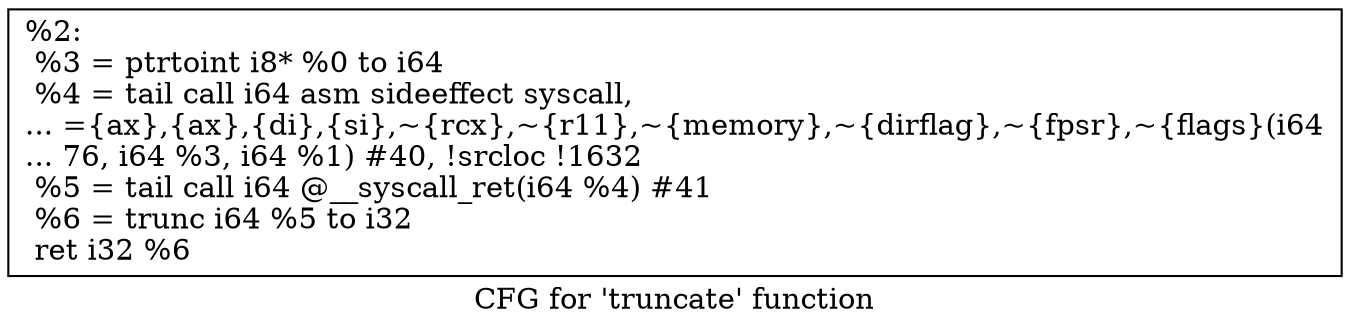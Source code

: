 digraph "CFG for 'truncate' function" {
	label="CFG for 'truncate' function";

	Node0x1ed3e80 [shape=record,label="{%2:\l  %3 = ptrtoint i8* %0 to i64\l  %4 = tail call i64 asm sideeffect syscall,\l... =\{ax\},\{ax\},\{di\},\{si\},~\{rcx\},~\{r11\},~\{memory\},~\{dirflag\},~\{fpsr\},~\{flags\}(i64\l... 76, i64 %3, i64 %1) #40, !srcloc !1632\l  %5 = tail call i64 @__syscall_ret(i64 %4) #41\l  %6 = trunc i64 %5 to i32\l  ret i32 %6\l}"];
}
